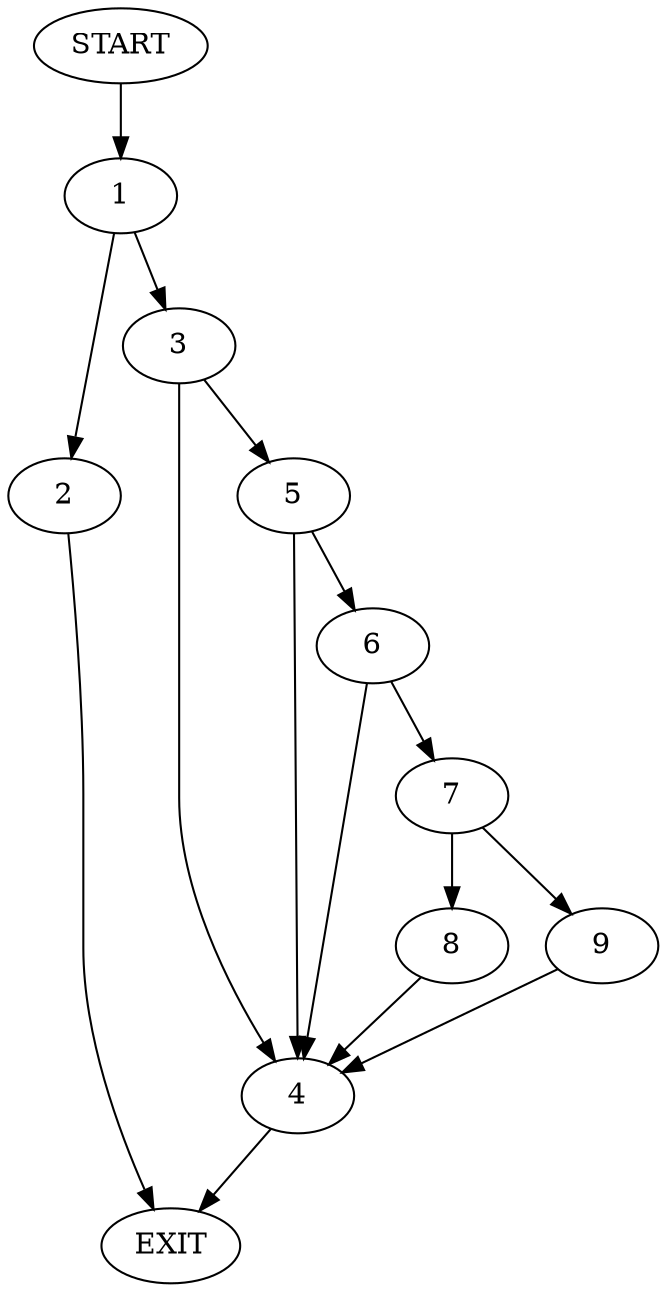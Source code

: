 digraph {
0 [label="START"]
10 [label="EXIT"]
0 -> 1
1 -> 2
1 -> 3
3 -> 4
3 -> 5
2 -> 10
5 -> 6
5 -> 4
4 -> 10
6 -> 7
6 -> 4
7 -> 8
7 -> 9
9 -> 4
8 -> 4
}
